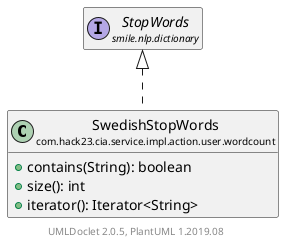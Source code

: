 @startuml
    set namespaceSeparator none
    hide empty fields
    hide empty methods

    class "<size:14>SwedishStopWords\n<size:10>com.hack23.cia.service.impl.action.user.wordcount" as com.hack23.cia.service.impl.action.user.wordcount.SwedishStopWords [[SwedishStopWords.html]] {
        +contains(String): boolean
        +size(): int
        +iterator(): Iterator<String>
    }

    interface "<size:14>StopWords\n<size:10>smile.nlp.dictionary" as smile.nlp.dictionary.StopWords

    smile.nlp.dictionary.StopWords <|.. com.hack23.cia.service.impl.action.user.wordcount.SwedishStopWords

    center footer UMLDoclet 2.0.5, PlantUML 1.2019.08
@enduml
